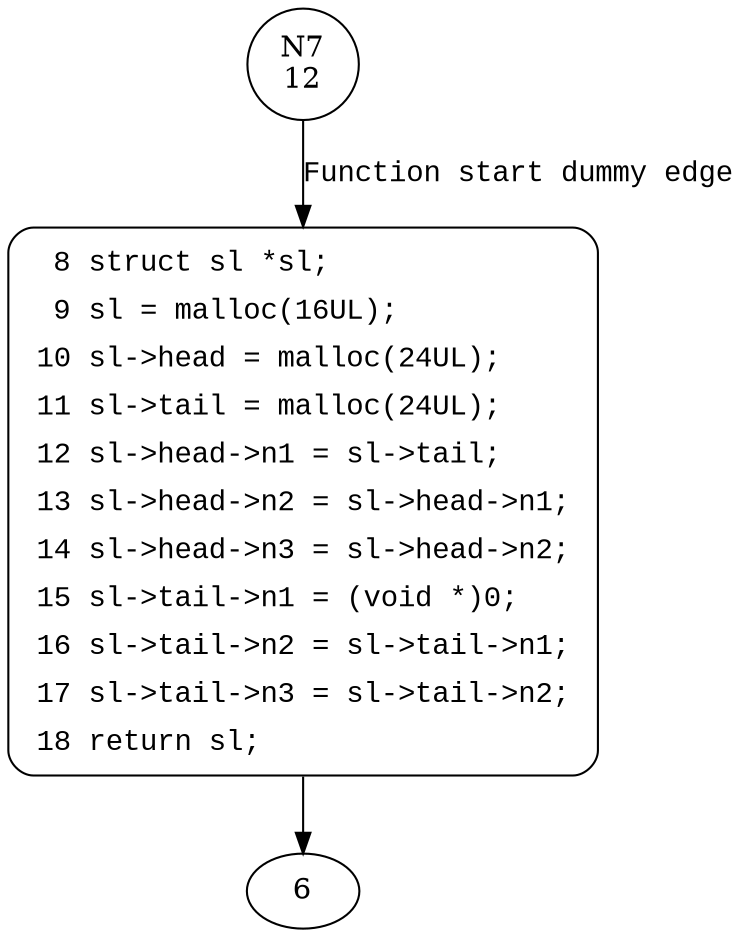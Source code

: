 digraph create_sl_with_head_and_tail {
7 [shape="circle" label="N7\n12"]
8 [shape="circle" label="N8\n11"]
8 [style="filled,bold" penwidth="1" fillcolor="white" fontname="Courier New" shape="Mrecord" label=<<table border="0" cellborder="0" cellpadding="3" bgcolor="white"><tr><td align="right">8</td><td align="left">struct sl *sl;</td></tr><tr><td align="right">9</td><td align="left">sl = malloc(16UL);</td></tr><tr><td align="right">10</td><td align="left">sl-&gt;head = malloc(24UL);</td></tr><tr><td align="right">11</td><td align="left">sl-&gt;tail = malloc(24UL);</td></tr><tr><td align="right">12</td><td align="left">sl-&gt;head-&gt;n1 = sl-&gt;tail;</td></tr><tr><td align="right">13</td><td align="left">sl-&gt;head-&gt;n2 = sl-&gt;head-&gt;n1;</td></tr><tr><td align="right">14</td><td align="left">sl-&gt;head-&gt;n3 = sl-&gt;head-&gt;n2;</td></tr><tr><td align="right">15</td><td align="left">sl-&gt;tail-&gt;n1 = (void *)0;</td></tr><tr><td align="right">16</td><td align="left">sl-&gt;tail-&gt;n2 = sl-&gt;tail-&gt;n1;</td></tr><tr><td align="right">17</td><td align="left">sl-&gt;tail-&gt;n3 = sl-&gt;tail-&gt;n2;</td></tr><tr><td align="right">18</td><td align="left">return sl;</td></tr></table>>]
8 -> 6[label=""]
7 -> 8 [label="Function start dummy edge" fontname="Courier New"]
}
